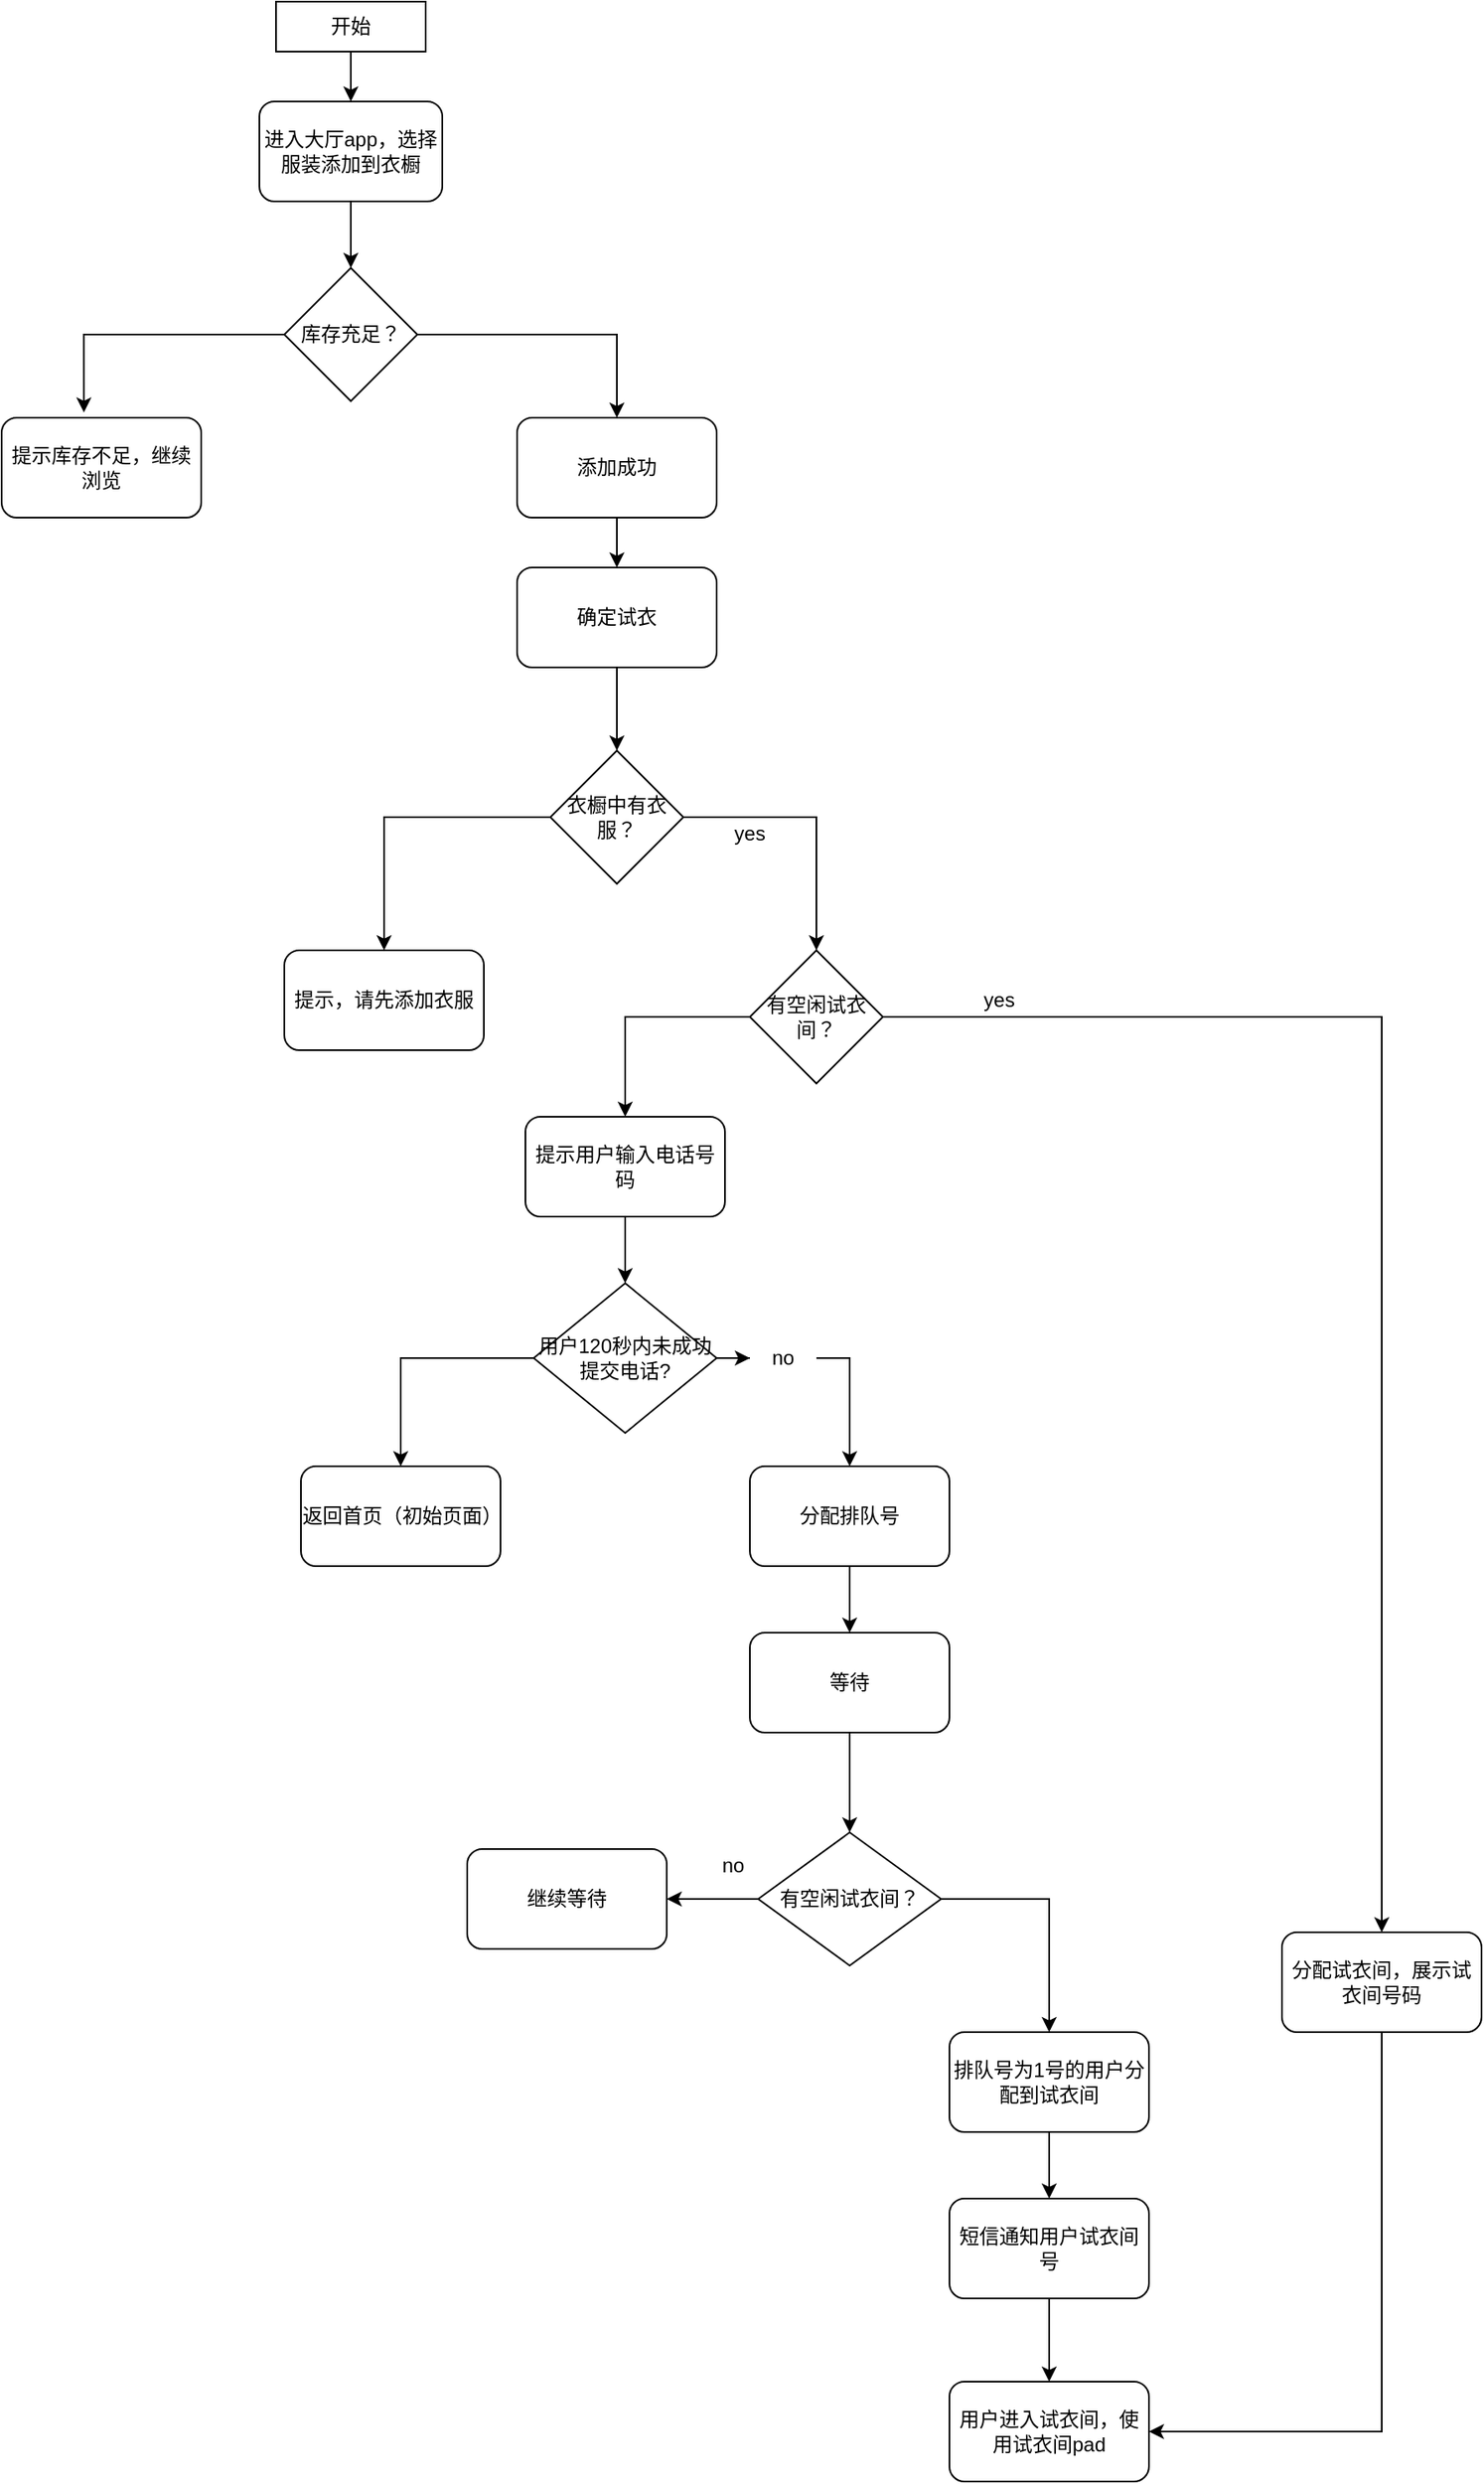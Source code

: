 <mxfile version="13.10.2" type="github">
  <diagram id="MuC8RMN6e0P3FX-N_4Tj" name="第 1 页">
    <mxGraphModel dx="2050" dy="1393" grid="1" gridSize="10" guides="1" tooltips="1" connect="1" arrows="1" fold="1" page="1" pageScale="1" pageWidth="827" pageHeight="1169" math="0" shadow="0">
      <root>
        <mxCell id="0" />
        <mxCell id="1" parent="0" />
        <mxCell id="Vh_X4G9FNwUcRHzvs0tG-7" value="" style="edgeStyle=orthogonalEdgeStyle;rounded=0;orthogonalLoop=1;jettySize=auto;html=1;" edge="1" parent="1" source="Vh_X4G9FNwUcRHzvs0tG-2" target="Vh_X4G9FNwUcRHzvs0tG-6">
          <mxGeometry relative="1" as="geometry" />
        </mxCell>
        <mxCell id="Vh_X4G9FNwUcRHzvs0tG-2" value="进入大厅app，选择服装添加到衣橱" style="rounded=1;whiteSpace=wrap;html=1;" vertex="1" parent="1">
          <mxGeometry x="375" y="90" width="110" height="60" as="geometry" />
        </mxCell>
        <mxCell id="Vh_X4G9FNwUcRHzvs0tG-5" value="" style="edgeStyle=orthogonalEdgeStyle;rounded=0;orthogonalLoop=1;jettySize=auto;html=1;" edge="1" parent="1" source="Vh_X4G9FNwUcRHzvs0tG-4" target="Vh_X4G9FNwUcRHzvs0tG-2">
          <mxGeometry relative="1" as="geometry" />
        </mxCell>
        <mxCell id="Vh_X4G9FNwUcRHzvs0tG-4" value="开始" style="rounded=0;whiteSpace=wrap;html=1;" vertex="1" parent="1">
          <mxGeometry x="385" y="30" width="90" height="30" as="geometry" />
        </mxCell>
        <mxCell id="Vh_X4G9FNwUcRHzvs0tG-11" style="edgeStyle=orthogonalEdgeStyle;rounded=0;orthogonalLoop=1;jettySize=auto;html=1;entryX=0.412;entryY=-0.053;entryDx=0;entryDy=0;entryPerimeter=0;" edge="1" parent="1" source="Vh_X4G9FNwUcRHzvs0tG-6" target="Vh_X4G9FNwUcRHzvs0tG-9">
          <mxGeometry relative="1" as="geometry" />
        </mxCell>
        <mxCell id="Vh_X4G9FNwUcRHzvs0tG-6" value="库存充足？" style="rhombus;whiteSpace=wrap;html=1;" vertex="1" parent="1">
          <mxGeometry x="390" y="190" width="80" height="80" as="geometry" />
        </mxCell>
        <mxCell id="Vh_X4G9FNwUcRHzvs0tG-13" value="" style="edgeStyle=orthogonalEdgeStyle;rounded=0;orthogonalLoop=1;jettySize=auto;html=1;" edge="1" parent="1" source="Vh_X4G9FNwUcRHzvs0tG-8" target="Vh_X4G9FNwUcRHzvs0tG-12">
          <mxGeometry relative="1" as="geometry" />
        </mxCell>
        <mxCell id="Vh_X4G9FNwUcRHzvs0tG-8" value="添加成功" style="rounded=1;whiteSpace=wrap;html=1;" vertex="1" parent="1">
          <mxGeometry x="530" y="280" width="120" height="60" as="geometry" />
        </mxCell>
        <mxCell id="Vh_X4G9FNwUcRHzvs0tG-9" value="提示库存不足，继续浏览" style="rounded=1;whiteSpace=wrap;html=1;" vertex="1" parent="1">
          <mxGeometry x="220" y="280" width="120" height="60" as="geometry" />
        </mxCell>
        <mxCell id="Vh_X4G9FNwUcRHzvs0tG-15" value="" style="edgeStyle=orthogonalEdgeStyle;rounded=0;orthogonalLoop=1;jettySize=auto;html=1;" edge="1" parent="1" source="Vh_X4G9FNwUcRHzvs0tG-12" target="Vh_X4G9FNwUcRHzvs0tG-16">
          <mxGeometry relative="1" as="geometry">
            <mxPoint x="580" y="620" as="targetPoint" />
          </mxGeometry>
        </mxCell>
        <mxCell id="Vh_X4G9FNwUcRHzvs0tG-12" value="确定试衣" style="rounded=1;whiteSpace=wrap;html=1;" vertex="1" parent="1">
          <mxGeometry x="530" y="370" width="120" height="60" as="geometry" />
        </mxCell>
        <mxCell id="Vh_X4G9FNwUcRHzvs0tG-24" value="" style="edgeStyle=orthogonalEdgeStyle;rounded=0;orthogonalLoop=1;jettySize=auto;html=1;" edge="1" parent="1" source="Vh_X4G9FNwUcRHzvs0tG-16" target="Vh_X4G9FNwUcRHzvs0tG-23">
          <mxGeometry relative="1" as="geometry" />
        </mxCell>
        <mxCell id="Vh_X4G9FNwUcRHzvs0tG-27" value="" style="edgeStyle=orthogonalEdgeStyle;rounded=0;orthogonalLoop=1;jettySize=auto;html=1;" edge="1" parent="1" source="Vh_X4G9FNwUcRHzvs0tG-16" target="Vh_X4G9FNwUcRHzvs0tG-25">
          <mxGeometry relative="1" as="geometry">
            <mxPoint x="460" y="670" as="targetPoint" />
          </mxGeometry>
        </mxCell>
        <mxCell id="Vh_X4G9FNwUcRHzvs0tG-16" value="衣橱中有衣服？" style="rhombus;whiteSpace=wrap;html=1;" vertex="1" parent="1">
          <mxGeometry x="550" y="480" width="80" height="80" as="geometry" />
        </mxCell>
        <mxCell id="Vh_X4G9FNwUcRHzvs0tG-39" value="" style="edgeStyle=orthogonalEdgeStyle;rounded=0;orthogonalLoop=1;jettySize=auto;html=1;entryX=0.5;entryY=0;entryDx=0;entryDy=0;" edge="1" parent="1" source="Vh_X4G9FNwUcRHzvs0tG-23" target="Vh_X4G9FNwUcRHzvs0tG-35">
          <mxGeometry relative="1" as="geometry">
            <mxPoint x="590" y="640" as="targetPoint" />
          </mxGeometry>
        </mxCell>
        <mxCell id="Vh_X4G9FNwUcRHzvs0tG-57" value="" style="edgeStyle=orthogonalEdgeStyle;rounded=0;orthogonalLoop=1;jettySize=auto;html=1;" edge="1" parent="1" source="Vh_X4G9FNwUcRHzvs0tG-23" target="Vh_X4G9FNwUcRHzvs0tG-29">
          <mxGeometry relative="1" as="geometry">
            <mxPoint x="810" y="640" as="targetPoint" />
          </mxGeometry>
        </mxCell>
        <mxCell id="Vh_X4G9FNwUcRHzvs0tG-23" value="有空闲试衣间？" style="rhombus;whiteSpace=wrap;html=1;" vertex="1" parent="1">
          <mxGeometry x="670" y="600" width="80" height="80" as="geometry" />
        </mxCell>
        <mxCell id="Vh_X4G9FNwUcRHzvs0tG-25" value="提示，请先添加衣服" style="rounded=1;whiteSpace=wrap;html=1;" vertex="1" parent="1">
          <mxGeometry x="390" y="600" width="120" height="60" as="geometry" />
        </mxCell>
        <mxCell id="Vh_X4G9FNwUcRHzvs0tG-28" value="yes" style="text;html=1;strokeColor=none;fillColor=none;align=center;verticalAlign=middle;whiteSpace=wrap;rounded=0;" vertex="1" parent="1">
          <mxGeometry x="650" y="520" width="40" height="20" as="geometry" />
        </mxCell>
        <mxCell id="Vh_X4G9FNwUcRHzvs0tG-83" value="" style="edgeStyle=orthogonalEdgeStyle;rounded=0;orthogonalLoop=1;jettySize=auto;html=1;" edge="1" parent="1" source="Vh_X4G9FNwUcRHzvs0tG-29" target="Vh_X4G9FNwUcRHzvs0tG-78">
          <mxGeometry relative="1" as="geometry">
            <mxPoint x="990" y="1510" as="targetPoint" />
            <Array as="points">
              <mxPoint x="1050" y="1490" />
            </Array>
          </mxGeometry>
        </mxCell>
        <mxCell id="Vh_X4G9FNwUcRHzvs0tG-29" value="分配试衣间，展示试衣间号码" style="rounded=1;whiteSpace=wrap;html=1;" vertex="1" parent="1">
          <mxGeometry x="990" y="1190" width="120" height="60" as="geometry" />
        </mxCell>
        <object label="" id="Vh_X4G9FNwUcRHzvs0tG-34">
          <mxCell style="edgeStyle=orthogonalEdgeStyle;rounded=0;orthogonalLoop=1;jettySize=auto;html=1;entryX=0.5;entryY=0;entryDx=0;entryDy=0;" edge="1" parent="1" source="Vh_X4G9FNwUcRHzvs0tG-6" target="Vh_X4G9FNwUcRHzvs0tG-8">
            <mxGeometry relative="1" as="geometry">
              <mxPoint x="470" y="260" as="sourcePoint" />
              <mxPoint x="550" y="260" as="targetPoint" />
            </mxGeometry>
          </mxCell>
        </object>
        <mxCell id="Vh_X4G9FNwUcRHzvs0tG-37" value="" style="edgeStyle=orthogonalEdgeStyle;rounded=0;orthogonalLoop=1;jettySize=auto;html=1;" edge="1" parent="1" source="Vh_X4G9FNwUcRHzvs0tG-35" target="Vh_X4G9FNwUcRHzvs0tG-44">
          <mxGeometry relative="1" as="geometry">
            <mxPoint x="600" y="790" as="targetPoint" />
          </mxGeometry>
        </mxCell>
        <mxCell id="Vh_X4G9FNwUcRHzvs0tG-35" value="提示用户输入电话号码" style="rounded=1;whiteSpace=wrap;html=1;" vertex="1" parent="1">
          <mxGeometry x="535" y="700" width="120" height="60" as="geometry" />
        </mxCell>
        <mxCell id="Vh_X4G9FNwUcRHzvs0tG-43" value="" style="edgeStyle=orthogonalEdgeStyle;rounded=0;orthogonalLoop=1;jettySize=auto;html=1;exitX=1;exitY=0.5;exitDx=0;exitDy=0;" edge="1" parent="1" source="Vh_X4G9FNwUcRHzvs0tG-50" target="Vh_X4G9FNwUcRHzvs0tG-42">
          <mxGeometry relative="1" as="geometry">
            <mxPoint x="600" y="940" as="sourcePoint" />
          </mxGeometry>
        </mxCell>
        <mxCell id="Vh_X4G9FNwUcRHzvs0tG-60" value="" style="edgeStyle=orthogonalEdgeStyle;rounded=0;orthogonalLoop=1;jettySize=auto;html=1;" edge="1" parent="1" source="Vh_X4G9FNwUcRHzvs0tG-42" target="Vh_X4G9FNwUcRHzvs0tG-59">
          <mxGeometry relative="1" as="geometry" />
        </mxCell>
        <mxCell id="Vh_X4G9FNwUcRHzvs0tG-42" value="分配排队号" style="whiteSpace=wrap;html=1;rounded=1;" vertex="1" parent="1">
          <mxGeometry x="670" y="910" width="120" height="60" as="geometry" />
        </mxCell>
        <mxCell id="Vh_X4G9FNwUcRHzvs0tG-48" value="" style="edgeStyle=orthogonalEdgeStyle;rounded=0;orthogonalLoop=1;jettySize=auto;html=1;" edge="1" parent="1" source="Vh_X4G9FNwUcRHzvs0tG-44" target="Vh_X4G9FNwUcRHzvs0tG-45">
          <mxGeometry relative="1" as="geometry">
            <mxPoint x="430" y="890" as="targetPoint" />
          </mxGeometry>
        </mxCell>
        <mxCell id="Vh_X4G9FNwUcRHzvs0tG-44" value="用户120秒内未成功提交电话?" style="rhombus;whiteSpace=wrap;html=1;" vertex="1" parent="1">
          <mxGeometry x="540" y="800" width="110" height="90" as="geometry" />
        </mxCell>
        <mxCell id="Vh_X4G9FNwUcRHzvs0tG-45" value="返回首页（初始页面）" style="rounded=1;whiteSpace=wrap;html=1;" vertex="1" parent="1">
          <mxGeometry x="400" y="910" width="120" height="60" as="geometry" />
        </mxCell>
        <mxCell id="Vh_X4G9FNwUcRHzvs0tG-50" value="no" style="text;html=1;strokeColor=none;fillColor=none;align=center;verticalAlign=middle;whiteSpace=wrap;rounded=0;" vertex="1" parent="1">
          <mxGeometry x="670" y="835" width="40" height="20" as="geometry" />
        </mxCell>
        <mxCell id="Vh_X4G9FNwUcRHzvs0tG-52" value="" style="edgeStyle=orthogonalEdgeStyle;rounded=0;orthogonalLoop=1;jettySize=auto;html=1;exitX=1;exitY=0.5;exitDx=0;exitDy=0;" edge="1" parent="1" source="Vh_X4G9FNwUcRHzvs0tG-44" target="Vh_X4G9FNwUcRHzvs0tG-50">
          <mxGeometry relative="1" as="geometry">
            <mxPoint x="650" y="845" as="sourcePoint" />
            <mxPoint x="730" y="910" as="targetPoint" />
          </mxGeometry>
        </mxCell>
        <mxCell id="Vh_X4G9FNwUcRHzvs0tG-58" value="yes" style="text;html=1;strokeColor=none;fillColor=none;align=center;verticalAlign=middle;whiteSpace=wrap;rounded=0;" vertex="1" parent="1">
          <mxGeometry x="800" y="620" width="40" height="20" as="geometry" />
        </mxCell>
        <mxCell id="Vh_X4G9FNwUcRHzvs0tG-62" value="" style="edgeStyle=orthogonalEdgeStyle;rounded=0;orthogonalLoop=1;jettySize=auto;html=1;entryX=0.5;entryY=0;entryDx=0;entryDy=0;" edge="1" parent="1" source="Vh_X4G9FNwUcRHzvs0tG-59" target="Vh_X4G9FNwUcRHzvs0tG-63">
          <mxGeometry relative="1" as="geometry">
            <mxPoint x="730" y="1109" as="targetPoint" />
          </mxGeometry>
        </mxCell>
        <mxCell id="Vh_X4G9FNwUcRHzvs0tG-59" value="等待" style="whiteSpace=wrap;html=1;rounded=1;" vertex="1" parent="1">
          <mxGeometry x="670" y="1010" width="120" height="60" as="geometry" />
        </mxCell>
        <mxCell id="Vh_X4G9FNwUcRHzvs0tG-67" value="" style="edgeStyle=orthogonalEdgeStyle;rounded=0;orthogonalLoop=1;jettySize=auto;html=1;" edge="1" parent="1" source="Vh_X4G9FNwUcRHzvs0tG-63" target="Vh_X4G9FNwUcRHzvs0tG-68">
          <mxGeometry relative="1" as="geometry">
            <mxPoint x="630" y="1170" as="targetPoint" />
          </mxGeometry>
        </mxCell>
        <mxCell id="Vh_X4G9FNwUcRHzvs0tG-75" value="" style="edgeStyle=orthogonalEdgeStyle;rounded=0;orthogonalLoop=1;jettySize=auto;html=1;" edge="1" parent="1" source="Vh_X4G9FNwUcRHzvs0tG-63" target="Vh_X4G9FNwUcRHzvs0tG-73">
          <mxGeometry relative="1" as="geometry">
            <mxPoint x="860" y="1170" as="targetPoint" />
          </mxGeometry>
        </mxCell>
        <mxCell id="Vh_X4G9FNwUcRHzvs0tG-63" value="有空闲试衣间？" style="rhombus;whiteSpace=wrap;html=1;" vertex="1" parent="1">
          <mxGeometry x="675" y="1130" width="110" height="80" as="geometry" />
        </mxCell>
        <mxCell id="Vh_X4G9FNwUcRHzvs0tG-68" value="继续等待" style="rounded=1;whiteSpace=wrap;html=1;" vertex="1" parent="1">
          <mxGeometry x="500" y="1140" width="120" height="60" as="geometry" />
        </mxCell>
        <mxCell id="Vh_X4G9FNwUcRHzvs0tG-69" value="no" style="text;html=1;strokeColor=none;fillColor=none;align=center;verticalAlign=middle;whiteSpace=wrap;rounded=0;" vertex="1" parent="1">
          <mxGeometry x="640" y="1140" width="40" height="20" as="geometry" />
        </mxCell>
        <mxCell id="Vh_X4G9FNwUcRHzvs0tG-77" value="" style="edgeStyle=orthogonalEdgeStyle;rounded=0;orthogonalLoop=1;jettySize=auto;html=1;" edge="1" parent="1" source="Vh_X4G9FNwUcRHzvs0tG-73" target="Vh_X4G9FNwUcRHzvs0tG-76">
          <mxGeometry relative="1" as="geometry" />
        </mxCell>
        <mxCell id="Vh_X4G9FNwUcRHzvs0tG-73" value="排队号为1号的用户分配到试衣间" style="rounded=1;whiteSpace=wrap;html=1;" vertex="1" parent="1">
          <mxGeometry x="790" y="1250" width="120" height="60" as="geometry" />
        </mxCell>
        <mxCell id="Vh_X4G9FNwUcRHzvs0tG-79" value="" style="edgeStyle=orthogonalEdgeStyle;rounded=0;orthogonalLoop=1;jettySize=auto;html=1;" edge="1" parent="1" source="Vh_X4G9FNwUcRHzvs0tG-76" target="Vh_X4G9FNwUcRHzvs0tG-78">
          <mxGeometry relative="1" as="geometry" />
        </mxCell>
        <mxCell id="Vh_X4G9FNwUcRHzvs0tG-76" value="短信通知用户试衣间号" style="whiteSpace=wrap;html=1;rounded=1;" vertex="1" parent="1">
          <mxGeometry x="790" y="1350" width="120" height="60" as="geometry" />
        </mxCell>
        <mxCell id="Vh_X4G9FNwUcRHzvs0tG-78" value="用户进入试衣间，使用试衣间pad" style="whiteSpace=wrap;html=1;rounded=1;" vertex="1" parent="1">
          <mxGeometry x="790" y="1460" width="120" height="60" as="geometry" />
        </mxCell>
      </root>
    </mxGraphModel>
  </diagram>
</mxfile>
